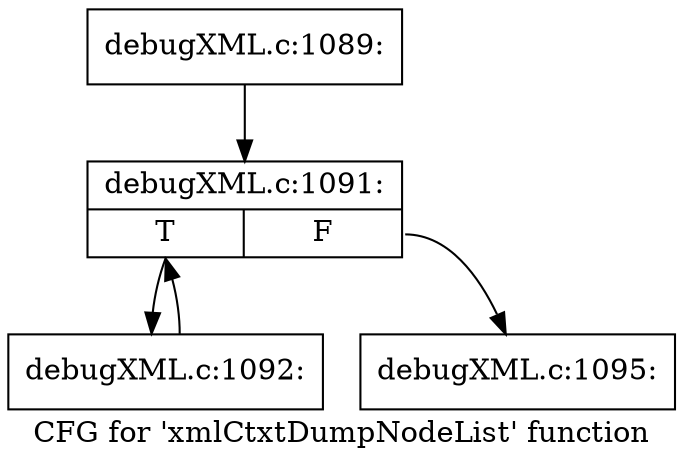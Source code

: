 digraph "CFG for 'xmlCtxtDumpNodeList' function" {
	label="CFG for 'xmlCtxtDumpNodeList' function";

	Node0x4b6b7c0 [shape=record,label="{debugXML.c:1089:}"];
	Node0x4b6b7c0 -> Node0x4b6bad0;
	Node0x4b6bad0 [shape=record,label="{debugXML.c:1091:|{<s0>T|<s1>F}}"];
	Node0x4b6bad0:s0 -> Node0x49ead80;
	Node0x4b6bad0:s1 -> Node0x4b6bc70;
	Node0x49ead80 [shape=record,label="{debugXML.c:1092:}"];
	Node0x49ead80 -> Node0x4b6bad0;
	Node0x4b6bc70 [shape=record,label="{debugXML.c:1095:}"];
}
